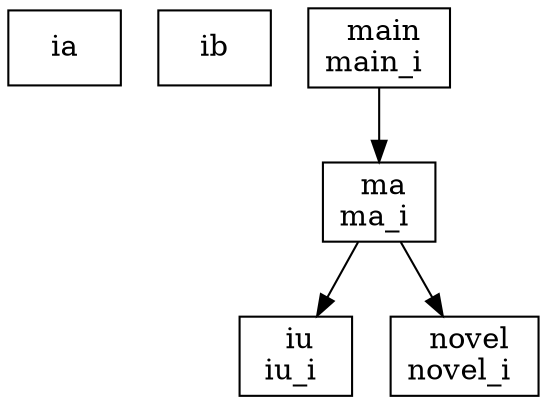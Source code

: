 digraph {
ia [ label=" ia " shape= box ]
ib [ label=" ib " shape= box ]
iu_i [ label=" iu\niu_i " shape= box ]
ma_i [ label=" ma\nma_i " shape= box ]
main_i [ label=" main\nmain_i " shape= box ]
novel_i [ label=" novel\nnovel_i " shape= box ]

"ma_i" -> "iu_i" []
"ma_i" -> "novel_i" []
"main_i" -> "ma_i" []
}
